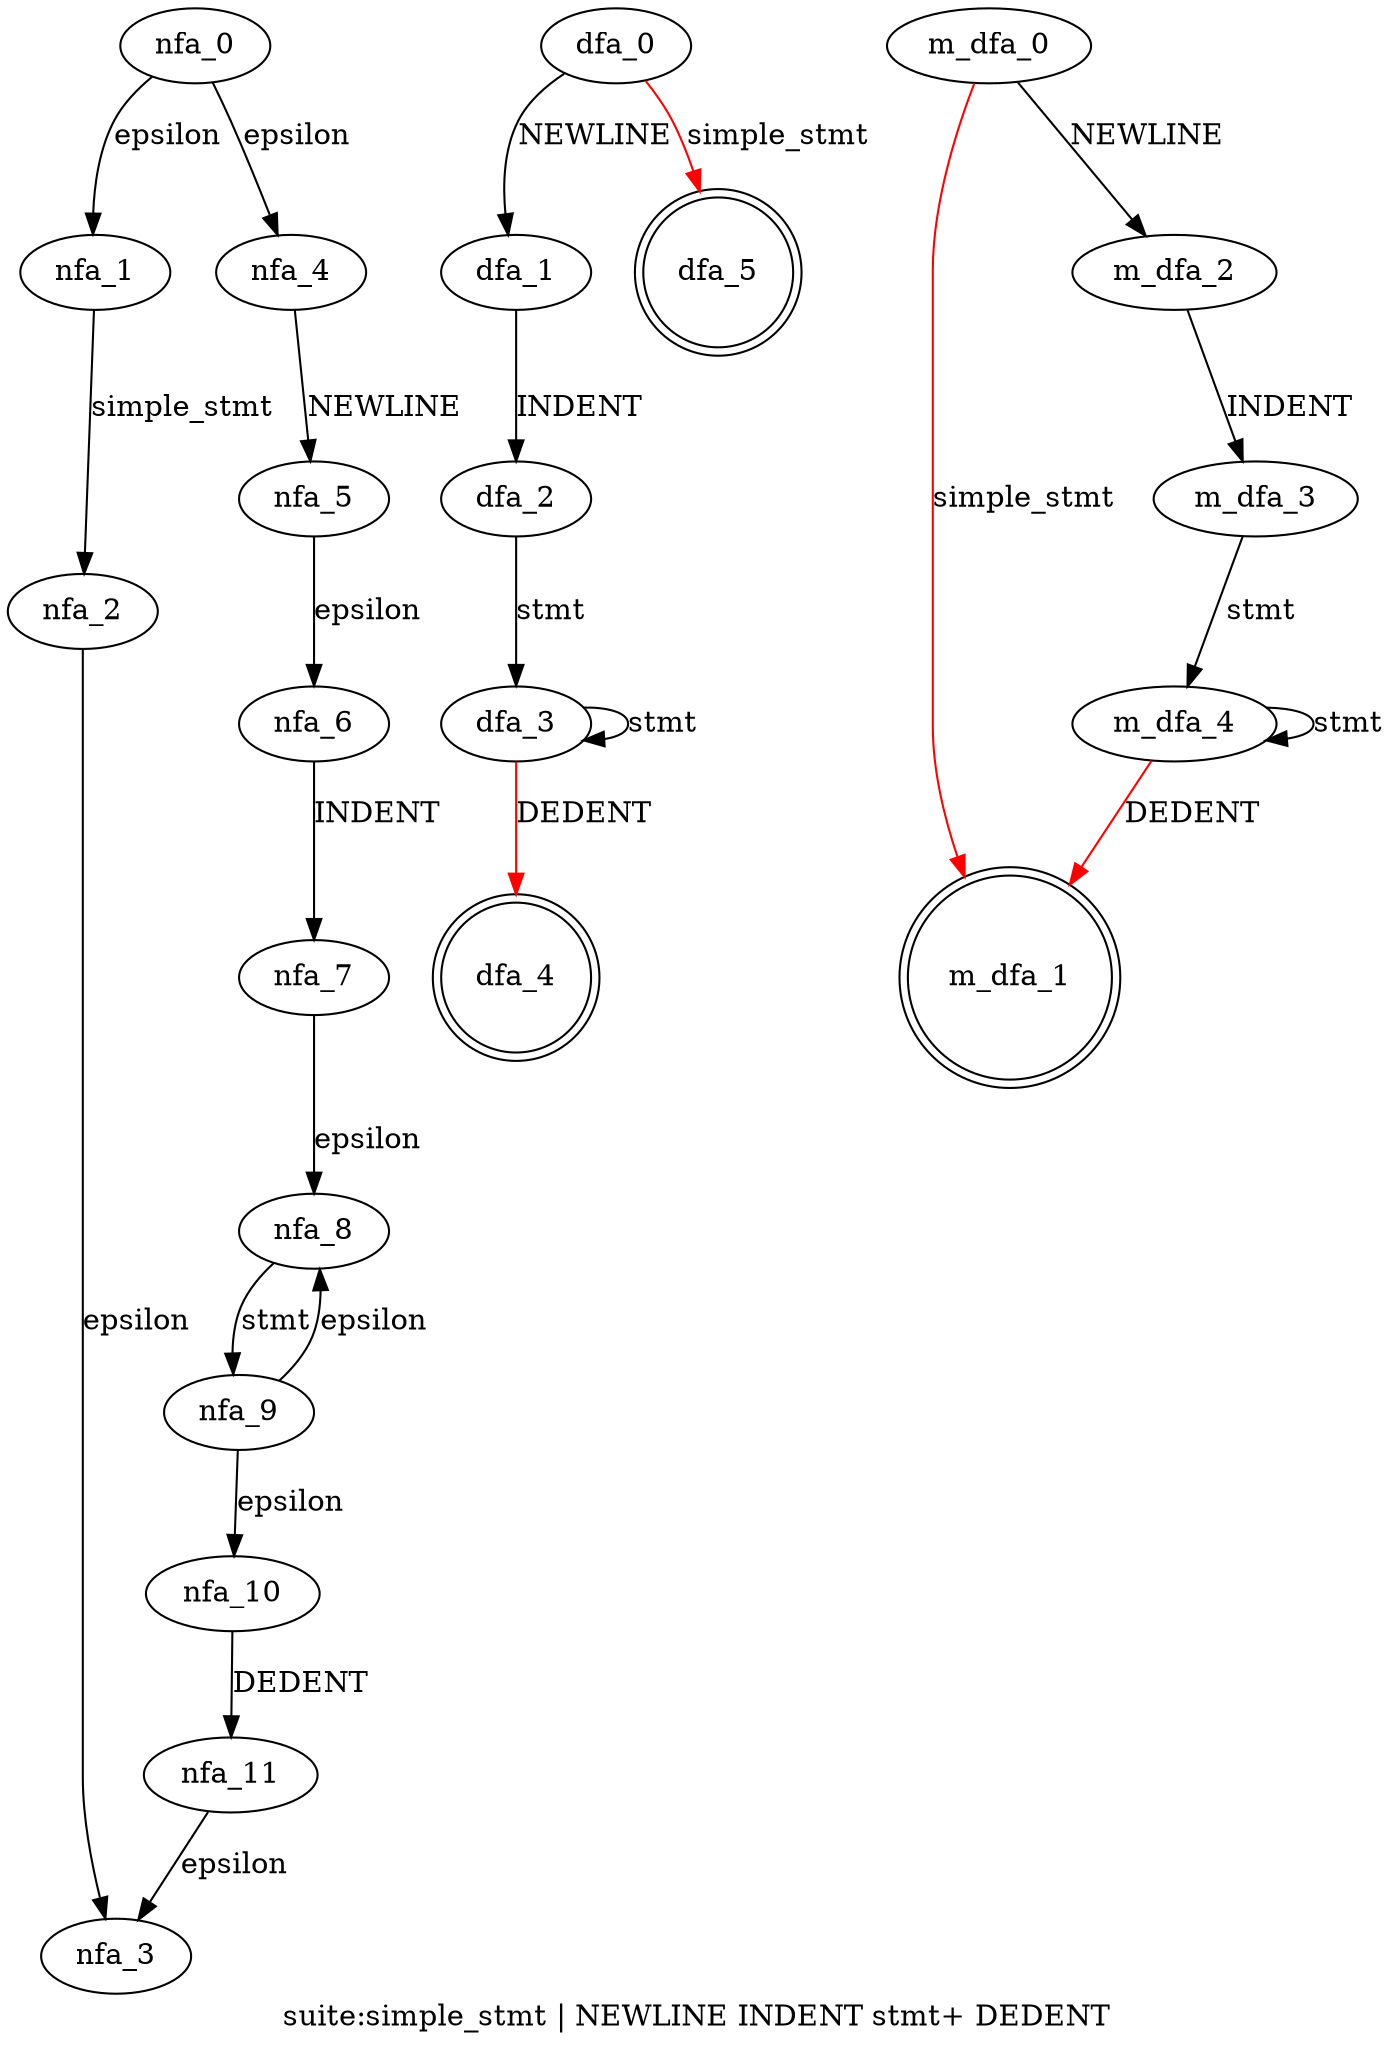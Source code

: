digraph suite {
 graph[label="suite:simple_stmt | NEWLINE INDENT stmt+ DEDENT"]
 subgraph suite_nfa {
  nfa_0->nfa_1[label="epsilon"]
  nfa_1->nfa_2[label="simple_stmt"]
  nfa_2->nfa_3[label="epsilon"]
  nfa_0->nfa_4[label="epsilon"]
  nfa_4->nfa_5[label="NEWLINE"]
  nfa_5->nfa_6[label="epsilon"]
  nfa_6->nfa_7[label="INDENT"]
  nfa_7->nfa_8[label="epsilon"]
  nfa_8->nfa_9[label="stmt"]
  nfa_9->nfa_8[label="epsilon"]
  nfa_9->nfa_10[label="epsilon"]
  nfa_10->nfa_11[label="DEDENT"]
  nfa_11->nfa_3[label="epsilon"]
  }
 subgraph suite_dfa {
  dfa_0->dfa_1[label="NEWLINE"]
  dfa_1->dfa_2[label="INDENT"]
  dfa_2->dfa_3[label="stmt"]
  dfa_3->dfa_3[label="stmt"]
  dfa_3->dfa_4[label="DEDENT",color=red]
  dfa_0->dfa_5[label="simple_stmt",color=red]
  dfa_4[shape=doublecircle]
  dfa_5[shape=doublecircle]
  }
 subgraph suite_m_dfa {
  m_dfa_0->m_dfa_1[label="simple_stmt",color=red]
  m_dfa_0->m_dfa_2[label="NEWLINE"]
  m_dfa_2->m_dfa_3[label="INDENT"]
  m_dfa_3->m_dfa_4[label="stmt"]
  m_dfa_4->m_dfa_1[label="DEDENT",color=red]
  m_dfa_4->m_dfa_4[label="stmt"]
  m_dfa_1[shape=doublecircle]
  }
}
